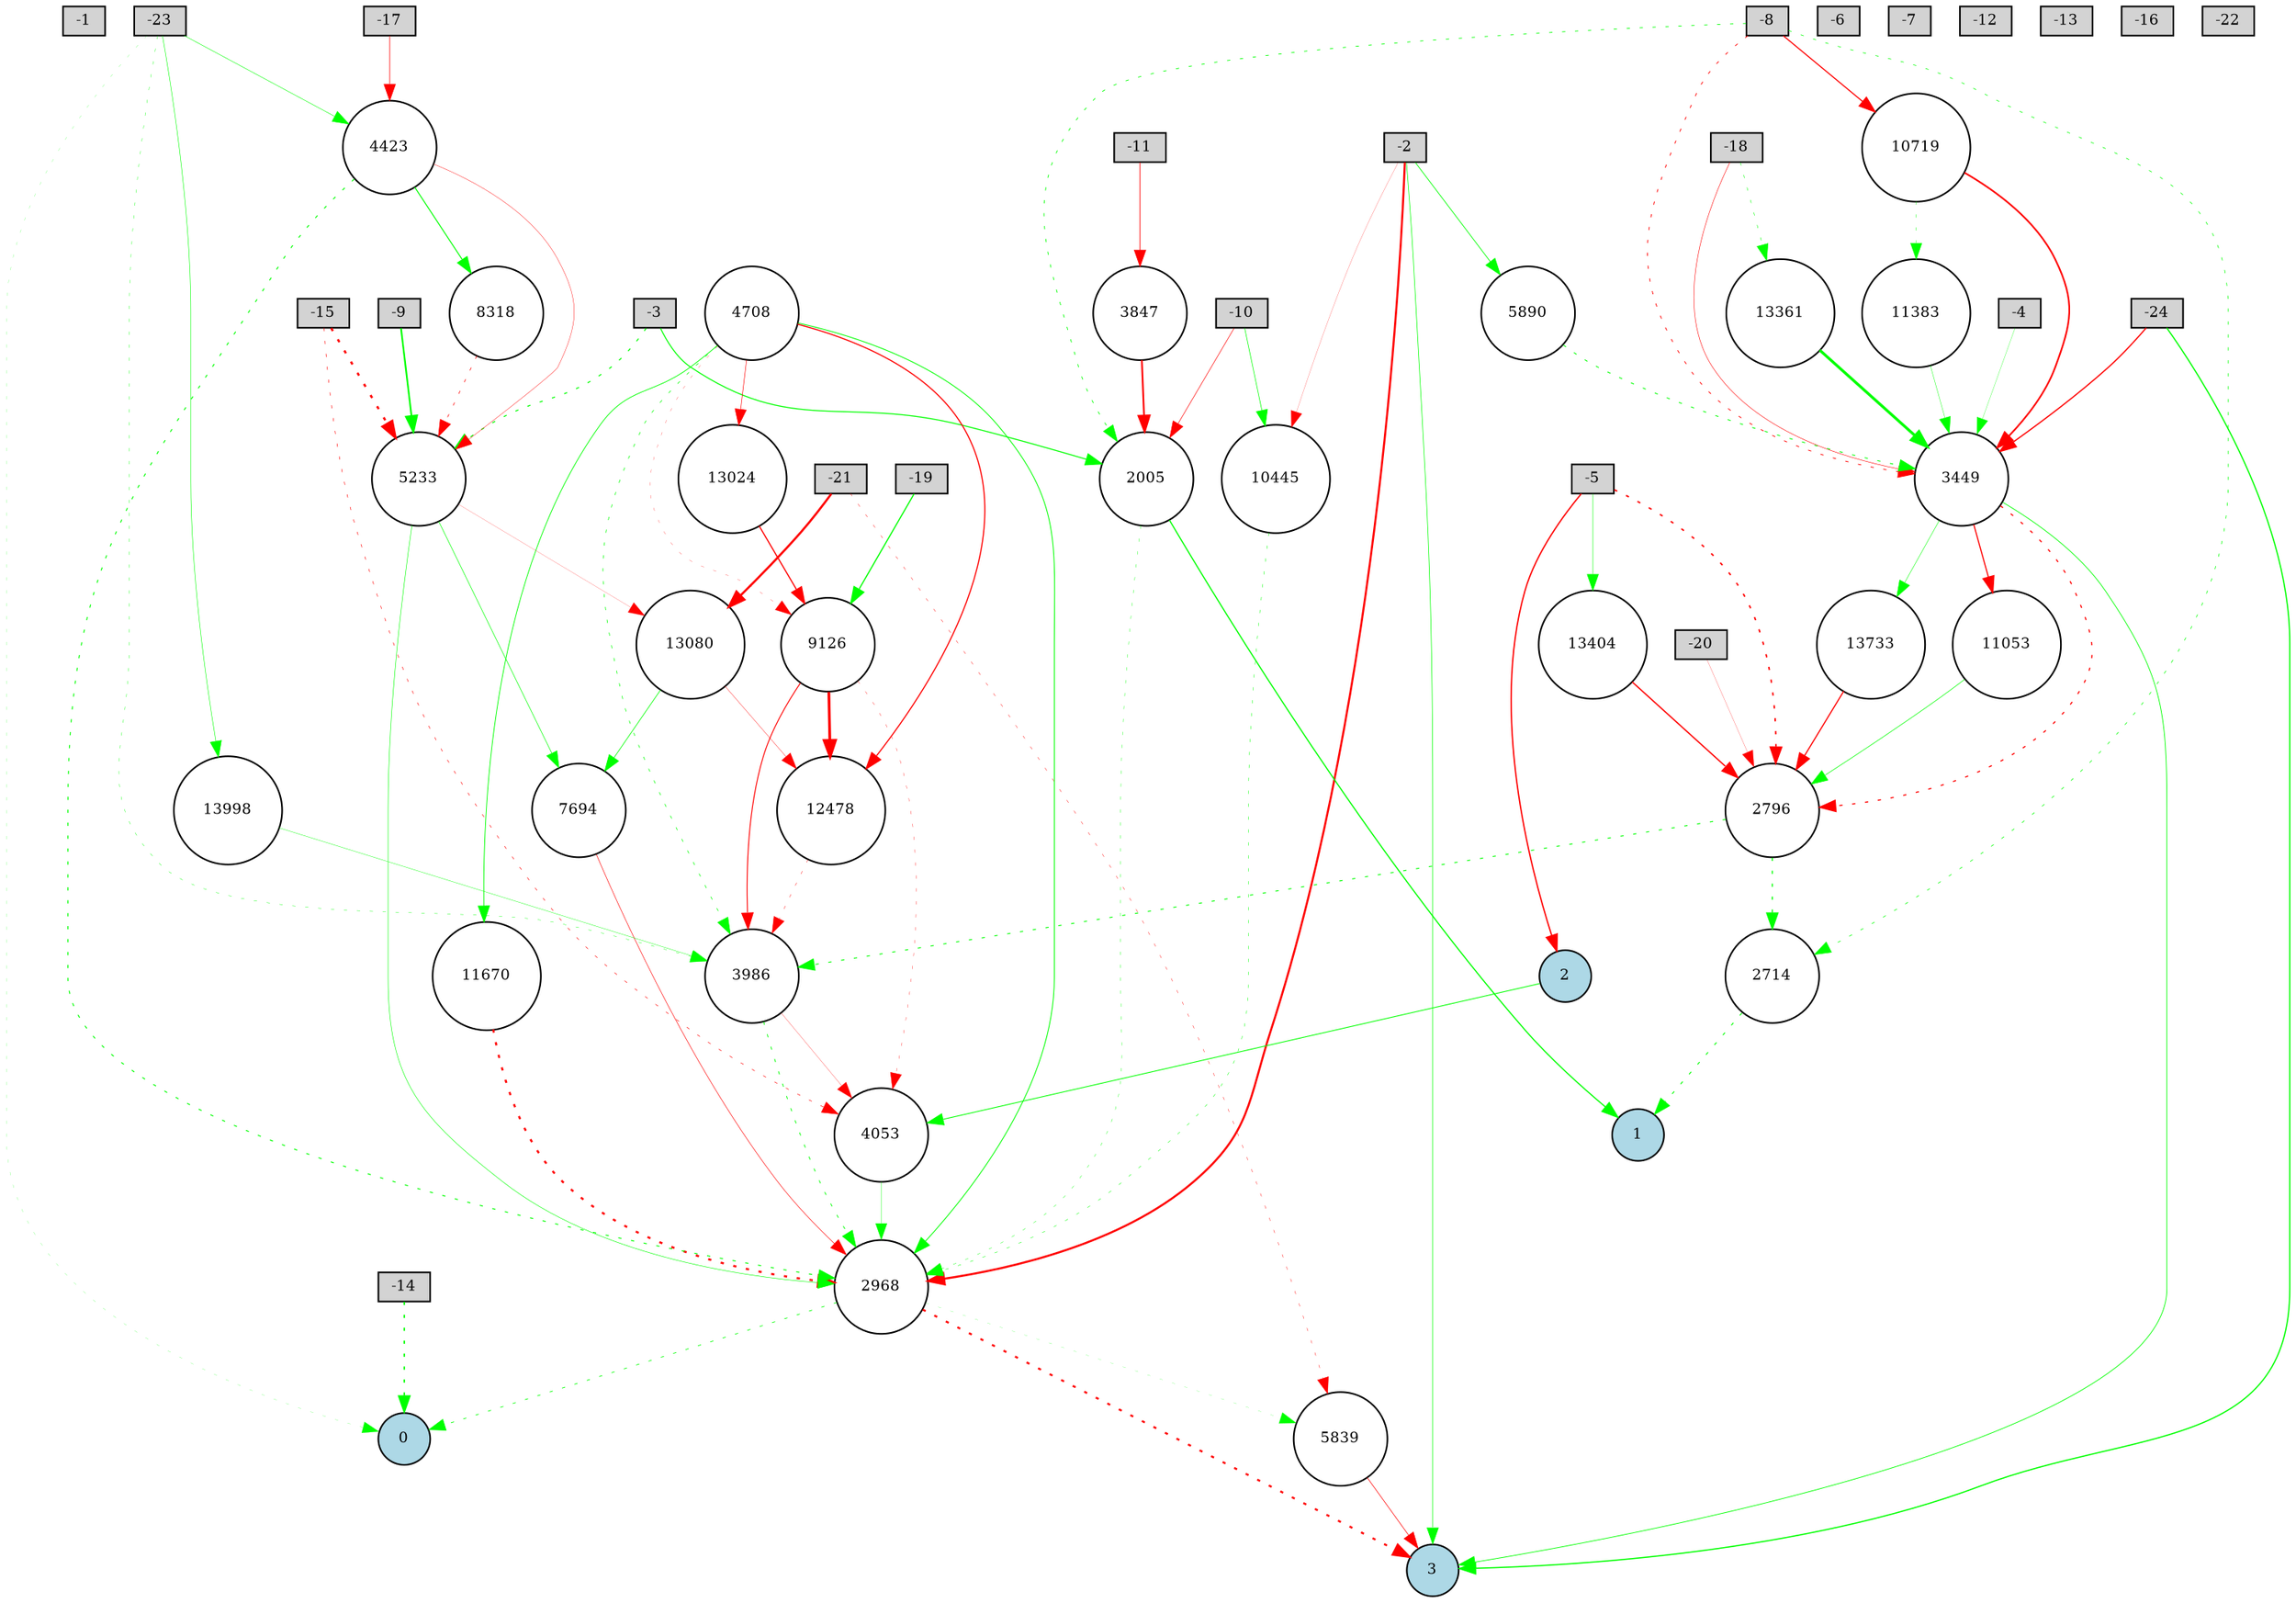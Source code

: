 digraph {
	node [fontsize=9 height=0.2 shape=circle width=0.2]
	-1 [fillcolor=lightgray shape=box style=filled]
	-2 [fillcolor=lightgray shape=box style=filled]
	-3 [fillcolor=lightgray shape=box style=filled]
	-4 [fillcolor=lightgray shape=box style=filled]
	-5 [fillcolor=lightgray shape=box style=filled]
	-6 [fillcolor=lightgray shape=box style=filled]
	-7 [fillcolor=lightgray shape=box style=filled]
	-8 [fillcolor=lightgray shape=box style=filled]
	-9 [fillcolor=lightgray shape=box style=filled]
	-10 [fillcolor=lightgray shape=box style=filled]
	-11 [fillcolor=lightgray shape=box style=filled]
	-12 [fillcolor=lightgray shape=box style=filled]
	-13 [fillcolor=lightgray shape=box style=filled]
	-14 [fillcolor=lightgray shape=box style=filled]
	-15 [fillcolor=lightgray shape=box style=filled]
	-16 [fillcolor=lightgray shape=box style=filled]
	-17 [fillcolor=lightgray shape=box style=filled]
	-18 [fillcolor=lightgray shape=box style=filled]
	-19 [fillcolor=lightgray shape=box style=filled]
	-20 [fillcolor=lightgray shape=box style=filled]
	-21 [fillcolor=lightgray shape=box style=filled]
	-22 [fillcolor=lightgray shape=box style=filled]
	-23 [fillcolor=lightgray shape=box style=filled]
	-24 [fillcolor=lightgray shape=box style=filled]
	0 [fillcolor=lightblue style=filled]
	1 [fillcolor=lightblue style=filled]
	2 [fillcolor=lightblue style=filled]
	3 [fillcolor=lightblue style=filled]
	5890 [fillcolor=white style=filled]
	3847 [fillcolor=white style=filled]
	7694 [fillcolor=white style=filled]
	3986 [fillcolor=white style=filled]
	11670 [fillcolor=white style=filled]
	2968 [fillcolor=white style=filled]
	13080 [fillcolor=white style=filled]
	2714 [fillcolor=white style=filled]
	13733 [fillcolor=white style=filled]
	9126 [fillcolor=white style=filled]
	11053 [fillcolor=white style=filled]
	13998 [fillcolor=white style=filled]
	13361 [fillcolor=white style=filled]
	12478 [fillcolor=white style=filled]
	4423 [fillcolor=white style=filled]
	10445 [fillcolor=white style=filled]
	5839 [fillcolor=white style=filled]
	2005 [fillcolor=white style=filled]
	4053 [fillcolor=white style=filled]
	13404 [fillcolor=white style=filled]
	10719 [fillcolor=white style=filled]
	13024 [fillcolor=white style=filled]
	4708 [fillcolor=white style=filled]
	2796 [fillcolor=white style=filled]
	5233 [fillcolor=white style=filled]
	11383 [fillcolor=white style=filled]
	3449 [fillcolor=white style=filled]
	8318 [fillcolor=white style=filled]
	-3 -> 5233 [color=green penwidth=0.6236502481027073 style=dotted]
	-23 -> 0 [color=green penwidth=0.10599660425468552 style=dotted]
	-17 -> 4423 [color=red penwidth=0.39844963961873225 style=solid]
	-23 -> 13998 [color=green penwidth=0.30000000000000004 style=solid]
	10445 -> 2968 [color=green penwidth=0.255863120435213 style=dotted]
	4708 -> 12478 [color=red penwidth=0.7028714795767664 style=solid]
	5839 -> 3 [color=red penwidth=0.36422294669340816 style=solid]
	10719 -> 3449 [color=red penwidth=1.0380973741420128 style=solid]
	-18 -> 13361 [color=green penwidth=0.2873955645510668 style=dotted]
	2968 -> 5839 [color=green penwidth=0.10349536144761584 style=dotted]
	9126 -> 12478 [color=red penwidth=1.69888776445155 style=solid]
	-19 -> 9126 [color=green penwidth=0.7288315465149018 style=solid]
	-15 -> 4053 [color=red penwidth=0.31473349448757726 style=dotted]
	5233 -> 2968 [color=green penwidth=0.308211233538464 style=solid]
	13404 -> 2796 [color=red penwidth=0.8130731670767968 style=solid]
	13361 -> 3449 [color=green penwidth=1.7162431280270807 style=solid]
	5890 -> 3449 [color=green penwidth=0.5080672079415388 style=dotted]
	4708 -> 2968 [color=green penwidth=0.5125107447967817 style=solid]
	-21 -> 5839 [color=red penwidth=0.22135560461837625 style=dotted]
	3986 -> 4053 [color=red penwidth=0.14883870398433874 style=solid]
	2968 -> 0 [color=green penwidth=0.4159368470438358 style=dotted]
	5233 -> 7694 [color=green penwidth=0.35130376867711544 style=solid]
	-2 -> 2968 [color=red penwidth=1.267905266605007 style=solid]
	3449 -> 3 [color=green penwidth=0.43809147993645103 style=solid]
	-10 -> 10445 [color=green penwidth=0.3681341812808958 style=solid]
	-9 -> 5233 [color=green penwidth=1.049869193943284 style=solid]
	-8 -> 2005 [color=green penwidth=0.43051808841291206 style=dotted]
	-18 -> 3449 [color=red penwidth=0.29657459258883745 style=solid]
	2 -> 4053 [color=green penwidth=0.5149096918560538 style=solid]
	-5 -> 2796 [color=red penwidth=0.9115293534883795 style=dotted]
	-8 -> 3449 [color=red penwidth=0.4681818354091727 style=dotted]
	2796 -> 3986 [color=green penwidth=0.5450509290988269 style=dotted]
	8318 -> 5233 [color=red penwidth=0.37427806396059204 style=dotted]
	-8 -> 10719 [color=red penwidth=0.6901139663953529 style=solid]
	3449 -> 13733 [color=green penwidth=0.28216190059865065 style=solid]
	-23 -> 4423 [color=green penwidth=0.29076526173019474 style=solid]
	12478 -> 3986 [color=red penwidth=0.21956492122624638 style=dotted]
	-4 -> 3449 [color=green penwidth=0.17097779984257222 style=solid]
	-15 -> 5233 [color=red penwidth=1.361554362802054 style=dotted]
	-2 -> 10445 [color=red penwidth=0.11982122419618299 style=solid]
	4708 -> 11670 [color=green penwidth=0.45214832507654246 style=solid]
	-24 -> 3449 [color=red penwidth=0.7702026906728227 style=solid]
	-24 -> 3 [color=green penwidth=0.7608090915843229 style=solid]
	3847 -> 2005 [color=red penwidth=1.0717598019996306 style=solid]
	-8 -> 2714 [color=green penwidth=0.36797418804901405 style=dotted]
	11670 -> 2968 [color=red penwidth=1.2814456296988939 style=dotted]
	13080 -> 12478 [color=red penwidth=0.20107615985540128 style=solid]
	2796 -> 2714 [color=green penwidth=0.6770546267352967 style=dotted]
	-2 -> 5890 [color=green penwidth=0.44418213585626476 style=solid]
	7694 -> 2968 [color=red penwidth=0.3229423286305489 style=solid]
	3449 -> 2796 [color=red penwidth=0.6931921032642882 style=dotted]
	-23 -> 3986 [color=green penwidth=0.21144632043193304 style=dotted]
	4423 -> 8318 [color=green penwidth=0.6002754525491152 style=solid]
	4423 -> 5233 [color=red penwidth=0.22005248393401292 style=solid]
	3449 -> 11053 [color=red penwidth=0.7099273168099713 style=solid]
	13998 -> 3986 [color=green penwidth=0.21110057709143132 style=solid]
	-11 -> 3847 [color=red penwidth=0.4611308401238611 style=solid]
	-5 -> 13404 [color=green penwidth=0.30293428820486235 style=solid]
	-10 -> 2005 [color=red penwidth=0.33772282290310207 style=solid]
	4708 -> 13024 [color=red penwidth=0.32450450218997584 style=solid]
	3986 -> 2968 [color=green penwidth=0.46563556573293496 style=dotted]
	-14 -> 0 [color=green penwidth=0.8650822741681272 style=dotted]
	11053 -> 2796 [color=green penwidth=0.3641562290286875 style=solid]
	9126 -> 3986 [color=red penwidth=0.57686791458166 style=solid]
	4708 -> 9126 [color=red penwidth=0.1410591167338051 style=dotted]
	2714 -> 1 [color=green penwidth=0.5634164356819926 style=dotted]
	-2 -> 3 [color=green penwidth=0.36598551512558186 style=solid]
	4708 -> 3986 [color=green penwidth=0.3671418171532713 style=dotted]
	-20 -> 2796 [color=red penwidth=0.1327560444925478 style=solid]
	13080 -> 7694 [color=green penwidth=0.407271798894838 style=solid]
	4423 -> 2968 [color=green penwidth=0.5746049522725922 style=dotted]
	5233 -> 13080 [color=red penwidth=0.10853571558964854 style=solid]
	9126 -> 4053 [color=red penwidth=0.18599498693639827 style=dotted]
	2005 -> 2968 [color=green penwidth=0.21140222857365465 style=dotted]
	13024 -> 9126 [color=red penwidth=0.7216899912652149 style=solid]
	2968 -> 3 [color=red penwidth=1.2301139639831338 style=dotted]
	-3 -> 2005 [color=green penwidth=0.6292198900536011 style=solid]
	10719 -> 11383 [color=green penwidth=0.23490843111166534 style=dotted]
	2005 -> 1 [color=green penwidth=0.7288801583666301 style=solid]
	-21 -> 13080 [color=red penwidth=1.349274870671544 style=solid]
	-5 -> 2 [color=red penwidth=0.8346096253496393 style=solid]
	11383 -> 3449 [color=green penwidth=0.2332426535418451 style=solid]
	13733 -> 2796 [color=red penwidth=0.7216069205995911 style=solid]
	4053 -> 2968 [color=green penwidth=0.2088903650146843 style=solid]
}

